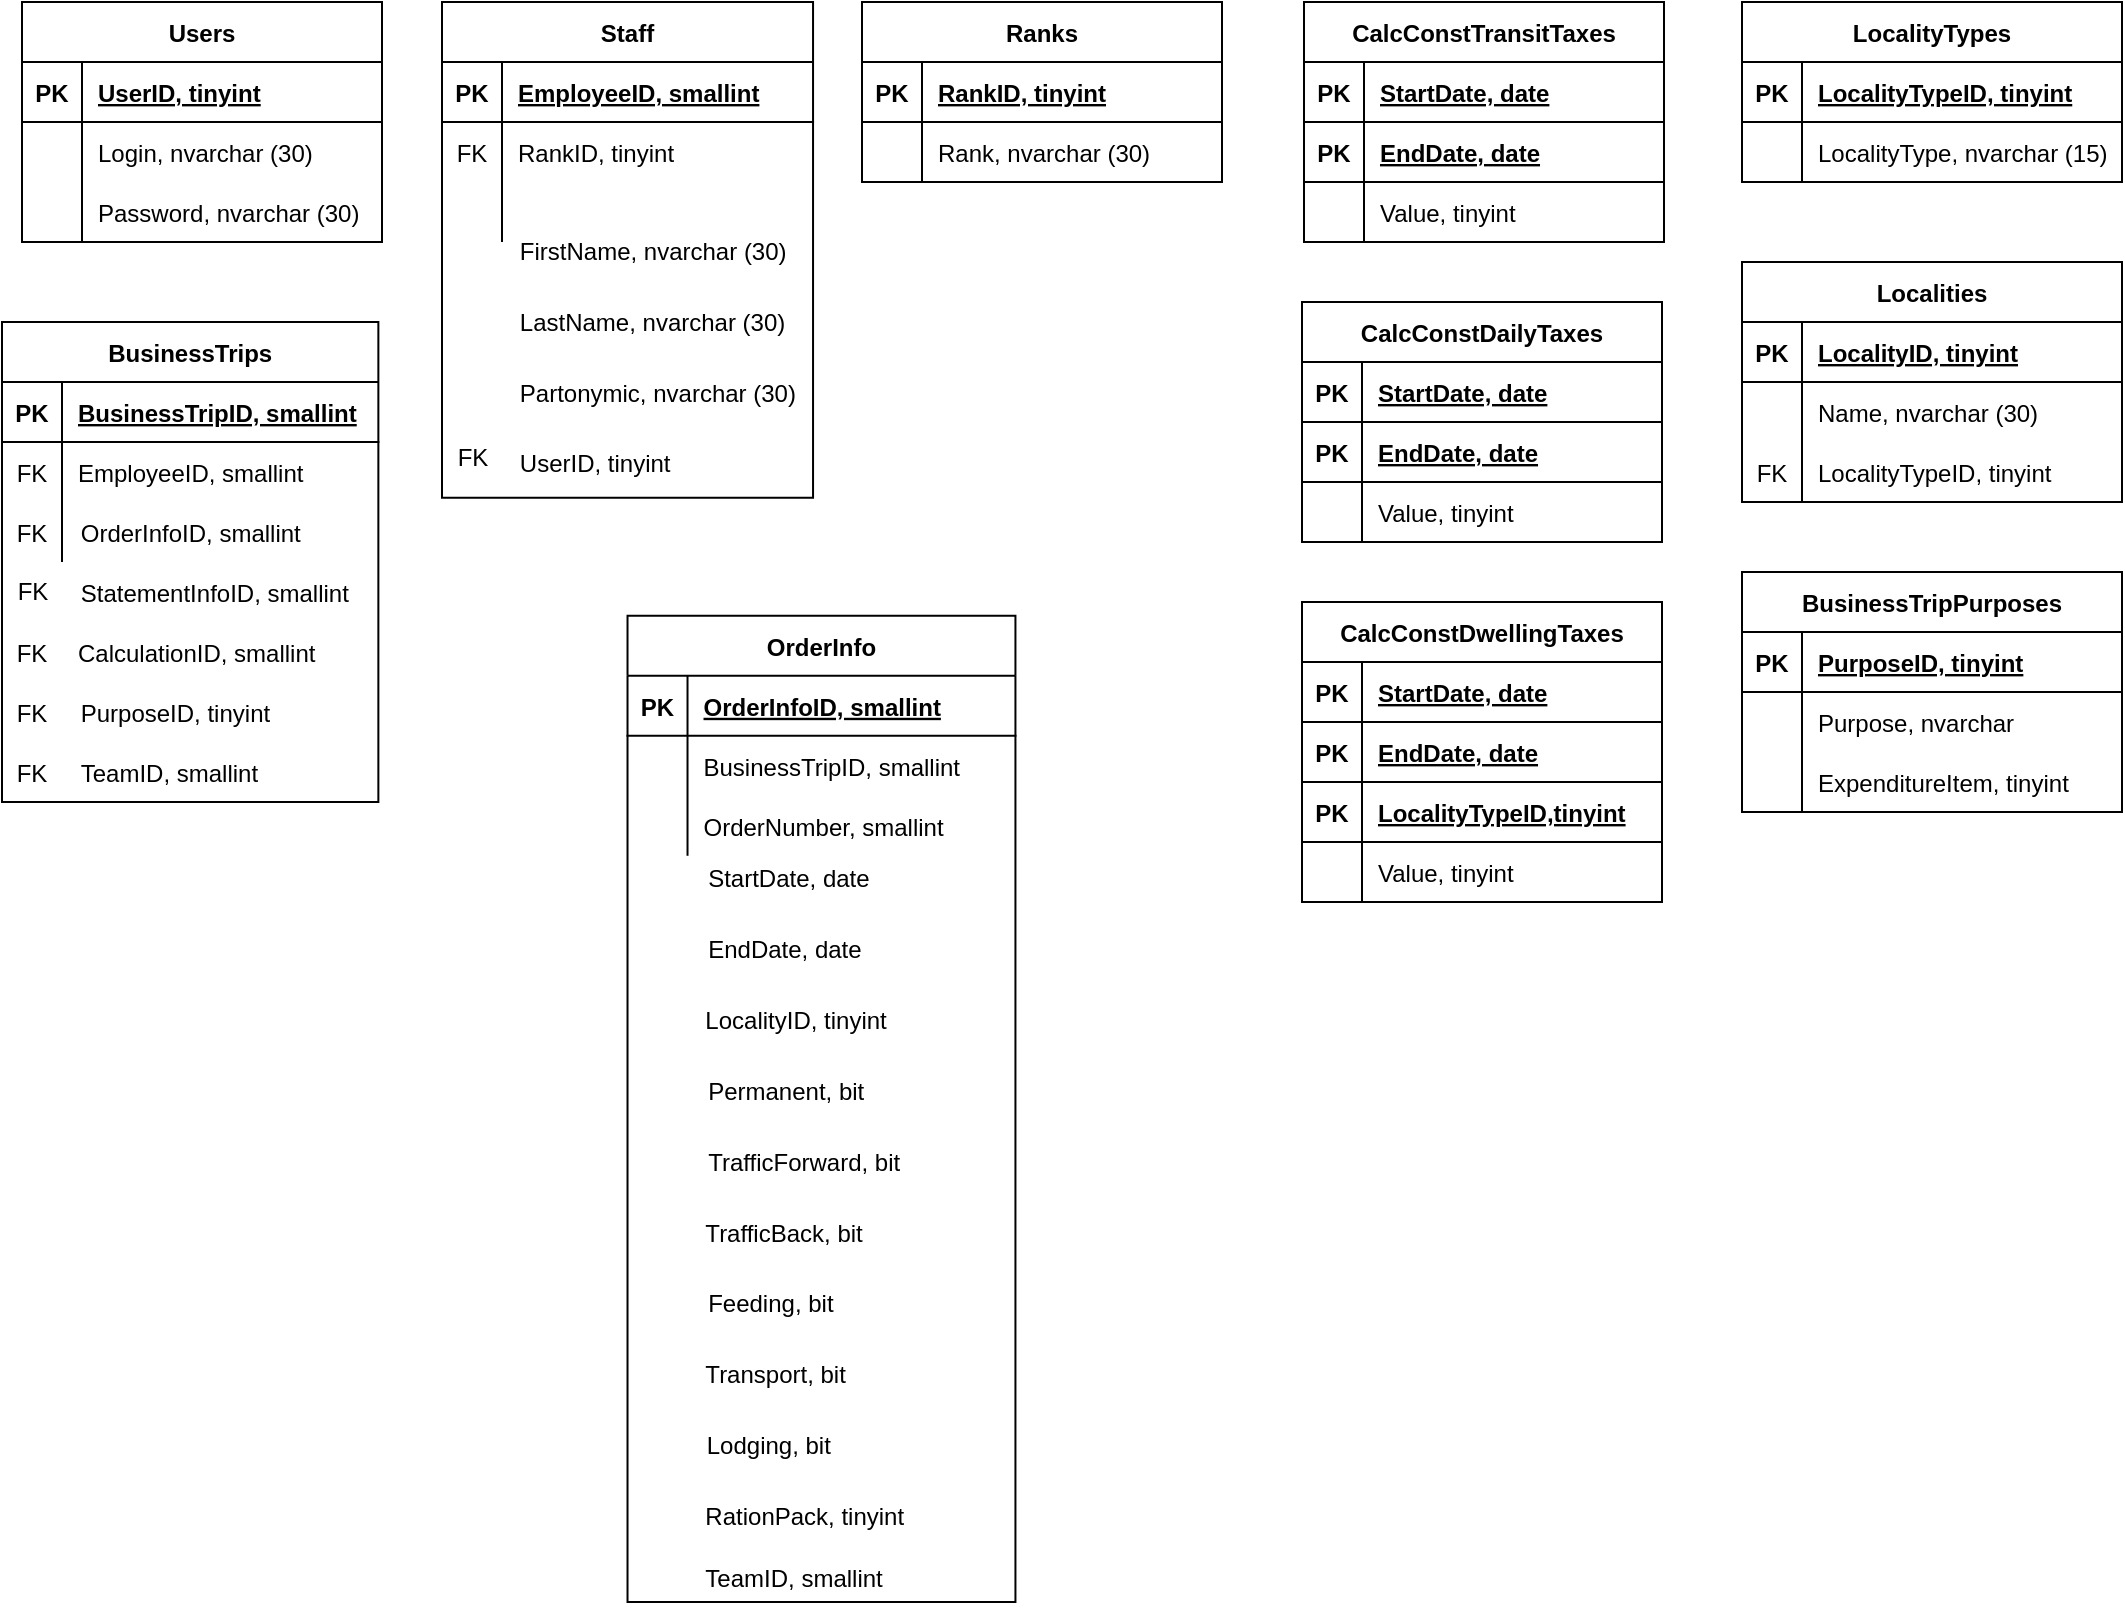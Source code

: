 <mxfile version="13.7.5" type="github">
  <diagram name="Page-1" id="9f46799a-70d6-7492-0946-bef42562c5a5">
    <mxGraphModel dx="1090" dy="581" grid="1" gridSize="10" guides="1" tooltips="1" connect="1" arrows="1" fold="1" page="1" pageScale="1" pageWidth="1100" pageHeight="850" background="#ffffff" math="0" shadow="0">
      <root>
        <mxCell id="0" />
        <mxCell id="1" parent="0" />
        <mxCell id="2ZAYoPAfcxRGO_iiZ7II-127" value="" style="group" vertex="1" connectable="0" parent="1">
          <mxGeometry x="30" y="20" width="220" height="140" as="geometry" />
        </mxCell>
        <mxCell id="2ZAYoPAfcxRGO_iiZ7II-126" value="" style="group" vertex="1" connectable="0" parent="2ZAYoPAfcxRGO_iiZ7II-127">
          <mxGeometry width="220" height="140" as="geometry" />
        </mxCell>
        <mxCell id="2ZAYoPAfcxRGO_iiZ7II-128" value="" style="group" vertex="1" connectable="0" parent="2ZAYoPAfcxRGO_iiZ7II-126">
          <mxGeometry width="220" height="140" as="geometry" />
        </mxCell>
        <mxCell id="2ZAYoPAfcxRGO_iiZ7II-129" value="" style="group" vertex="1" connectable="0" parent="2ZAYoPAfcxRGO_iiZ7II-128">
          <mxGeometry width="180" height="120" as="geometry" />
        </mxCell>
        <mxCell id="2ZAYoPAfcxRGO_iiZ7II-109" value="Users" style="shape=table;startSize=30;container=1;collapsible=1;childLayout=tableLayout;fixedRows=1;rowLines=0;fontStyle=1;align=center;resizeLast=1;" vertex="1" parent="2ZAYoPAfcxRGO_iiZ7II-129">
          <mxGeometry width="180" height="120" as="geometry">
            <mxRectangle width="70" height="30" as="alternateBounds" />
          </mxGeometry>
        </mxCell>
        <mxCell id="2ZAYoPAfcxRGO_iiZ7II-110" value="" style="shape=partialRectangle;collapsible=0;dropTarget=0;pointerEvents=0;fillColor=none;top=0;left=0;bottom=1;right=0;points=[[0,0.5],[1,0.5]];portConstraint=eastwest;" vertex="1" parent="2ZAYoPAfcxRGO_iiZ7II-109">
          <mxGeometry y="30" width="180" height="30" as="geometry" />
        </mxCell>
        <mxCell id="2ZAYoPAfcxRGO_iiZ7II-111" value="PK" style="shape=partialRectangle;connectable=0;fillColor=none;top=0;left=0;bottom=0;right=0;fontStyle=1;overflow=hidden;" vertex="1" parent="2ZAYoPAfcxRGO_iiZ7II-110">
          <mxGeometry width="30" height="30" as="geometry" />
        </mxCell>
        <mxCell id="2ZAYoPAfcxRGO_iiZ7II-112" value="UserID, tinyint" style="shape=partialRectangle;connectable=0;fillColor=none;top=0;left=0;bottom=0;right=0;align=left;spacingLeft=6;fontStyle=5;overflow=hidden;" vertex="1" parent="2ZAYoPAfcxRGO_iiZ7II-110">
          <mxGeometry x="30" width="150" height="30" as="geometry" />
        </mxCell>
        <mxCell id="2ZAYoPAfcxRGO_iiZ7II-113" value="" style="shape=partialRectangle;collapsible=0;dropTarget=0;pointerEvents=0;fillColor=none;top=0;left=0;bottom=0;right=0;points=[[0,0.5],[1,0.5]];portConstraint=eastwest;" vertex="1" parent="2ZAYoPAfcxRGO_iiZ7II-109">
          <mxGeometry y="60" width="180" height="30" as="geometry" />
        </mxCell>
        <mxCell id="2ZAYoPAfcxRGO_iiZ7II-114" value="" style="shape=partialRectangle;connectable=0;fillColor=none;top=0;left=0;bottom=0;right=0;editable=1;overflow=hidden;" vertex="1" parent="2ZAYoPAfcxRGO_iiZ7II-113">
          <mxGeometry width="30" height="30" as="geometry" />
        </mxCell>
        <mxCell id="2ZAYoPAfcxRGO_iiZ7II-115" value="Login, nvarchar (30)" style="shape=partialRectangle;connectable=0;fillColor=none;top=0;left=0;bottom=0;right=0;align=left;spacingLeft=6;overflow=hidden;" vertex="1" parent="2ZAYoPAfcxRGO_iiZ7II-113">
          <mxGeometry x="30" width="150" height="30" as="geometry" />
        </mxCell>
        <mxCell id="2ZAYoPAfcxRGO_iiZ7II-116" value="" style="shape=partialRectangle;collapsible=0;dropTarget=0;pointerEvents=0;fillColor=none;top=0;left=0;bottom=0;right=0;points=[[0,0.5],[1,0.5]];portConstraint=eastwest;" vertex="1" parent="2ZAYoPAfcxRGO_iiZ7II-109">
          <mxGeometry y="90" width="180" height="30" as="geometry" />
        </mxCell>
        <mxCell id="2ZAYoPAfcxRGO_iiZ7II-117" value="" style="shape=partialRectangle;connectable=0;fillColor=none;top=0;left=0;bottom=0;right=0;editable=1;overflow=hidden;" vertex="1" parent="2ZAYoPAfcxRGO_iiZ7II-116">
          <mxGeometry width="30" height="30" as="geometry" />
        </mxCell>
        <mxCell id="2ZAYoPAfcxRGO_iiZ7II-118" value="" style="shape=partialRectangle;connectable=0;fillColor=none;top=0;left=0;bottom=0;right=0;align=left;spacingLeft=6;overflow=hidden;" vertex="1" parent="2ZAYoPAfcxRGO_iiZ7II-116">
          <mxGeometry x="30" width="150" height="30" as="geometry" />
        </mxCell>
        <mxCell id="2ZAYoPAfcxRGO_iiZ7II-125" value="Password, nvarchar (30)" style="shape=partialRectangle;connectable=0;fillColor=none;top=0;left=0;bottom=0;right=0;align=left;spacingLeft=6;overflow=hidden;" vertex="1" parent="2ZAYoPAfcxRGO_iiZ7II-129">
          <mxGeometry x="30" y="90" width="150" height="30" as="geometry" />
        </mxCell>
        <mxCell id="2ZAYoPAfcxRGO_iiZ7II-156" value="" style="group" vertex="1" connectable="0" parent="1">
          <mxGeometry x="450" y="20" width="220" height="140" as="geometry" />
        </mxCell>
        <mxCell id="2ZAYoPAfcxRGO_iiZ7II-157" value="" style="group" vertex="1" connectable="0" parent="2ZAYoPAfcxRGO_iiZ7II-156">
          <mxGeometry width="220" height="140" as="geometry" />
        </mxCell>
        <mxCell id="2ZAYoPAfcxRGO_iiZ7II-158" value="" style="group" vertex="1" connectable="0" parent="2ZAYoPAfcxRGO_iiZ7II-157">
          <mxGeometry width="220" height="140" as="geometry" />
        </mxCell>
        <mxCell id="2ZAYoPAfcxRGO_iiZ7II-159" value="" style="group" vertex="1" connectable="0" parent="2ZAYoPAfcxRGO_iiZ7II-158">
          <mxGeometry width="180" height="120" as="geometry" />
        </mxCell>
        <mxCell id="2ZAYoPAfcxRGO_iiZ7II-160" value="Ranks" style="shape=table;startSize=30;container=1;collapsible=1;childLayout=tableLayout;fixedRows=1;rowLines=0;fontStyle=1;align=center;resizeLast=1;" vertex="1" parent="2ZAYoPAfcxRGO_iiZ7II-159">
          <mxGeometry width="180" height="90.0" as="geometry" />
        </mxCell>
        <mxCell id="2ZAYoPAfcxRGO_iiZ7II-161" value="" style="shape=partialRectangle;collapsible=0;dropTarget=0;pointerEvents=0;fillColor=none;top=0;left=0;bottom=1;right=0;points=[[0,0.5],[1,0.5]];portConstraint=eastwest;" vertex="1" parent="2ZAYoPAfcxRGO_iiZ7II-160">
          <mxGeometry y="30" width="180" height="30" as="geometry" />
        </mxCell>
        <mxCell id="2ZAYoPAfcxRGO_iiZ7II-162" value="PK" style="shape=partialRectangle;connectable=0;fillColor=none;top=0;left=0;bottom=0;right=0;fontStyle=1;overflow=hidden;" vertex="1" parent="2ZAYoPAfcxRGO_iiZ7II-161">
          <mxGeometry width="30" height="30" as="geometry" />
        </mxCell>
        <mxCell id="2ZAYoPAfcxRGO_iiZ7II-163" value="RankID, tinyint" style="shape=partialRectangle;connectable=0;fillColor=none;top=0;left=0;bottom=0;right=0;align=left;spacingLeft=6;fontStyle=5;overflow=hidden;" vertex="1" parent="2ZAYoPAfcxRGO_iiZ7II-161">
          <mxGeometry x="30" width="150" height="30" as="geometry" />
        </mxCell>
        <mxCell id="2ZAYoPAfcxRGO_iiZ7II-164" value="" style="shape=partialRectangle;collapsible=0;dropTarget=0;pointerEvents=0;fillColor=none;top=0;left=0;bottom=0;right=0;points=[[0,0.5],[1,0.5]];portConstraint=eastwest;" vertex="1" parent="2ZAYoPAfcxRGO_iiZ7II-160">
          <mxGeometry y="60" width="180" height="30" as="geometry" />
        </mxCell>
        <mxCell id="2ZAYoPAfcxRGO_iiZ7II-165" value="" style="shape=partialRectangle;connectable=0;fillColor=none;top=0;left=0;bottom=0;right=0;editable=1;overflow=hidden;" vertex="1" parent="2ZAYoPAfcxRGO_iiZ7II-164">
          <mxGeometry width="30" height="30" as="geometry" />
        </mxCell>
        <mxCell id="2ZAYoPAfcxRGO_iiZ7II-166" value="Rank, nvarchar (30)" style="shape=partialRectangle;connectable=0;fillColor=none;top=0;left=0;bottom=0;right=0;align=left;spacingLeft=6;overflow=hidden;" vertex="1" parent="2ZAYoPAfcxRGO_iiZ7II-164">
          <mxGeometry x="30" width="150" height="30" as="geometry" />
        </mxCell>
        <mxCell id="2ZAYoPAfcxRGO_iiZ7II-201" value="" style="group" vertex="1" connectable="0" parent="1">
          <mxGeometry x="670" y="20" width="180" height="120" as="geometry" />
        </mxCell>
        <mxCell id="2ZAYoPAfcxRGO_iiZ7II-186" value="CalcConstTransitTaxes" style="shape=table;startSize=30;container=1;collapsible=1;childLayout=tableLayout;fixedRows=1;rowLines=0;fontStyle=1;align=center;resizeLast=1;" vertex="1" parent="2ZAYoPAfcxRGO_iiZ7II-201">
          <mxGeometry x="1" width="180" height="120" as="geometry" />
        </mxCell>
        <mxCell id="2ZAYoPAfcxRGO_iiZ7II-187" value="" style="shape=partialRectangle;collapsible=0;dropTarget=0;pointerEvents=0;fillColor=none;top=0;left=0;bottom=1;right=0;points=[[0,0.5],[1,0.5]];portConstraint=eastwest;" vertex="1" parent="2ZAYoPAfcxRGO_iiZ7II-186">
          <mxGeometry y="30" width="180" height="30" as="geometry" />
        </mxCell>
        <mxCell id="2ZAYoPAfcxRGO_iiZ7II-188" value="PK" style="shape=partialRectangle;connectable=0;fillColor=none;top=0;left=0;bottom=0;right=0;fontStyle=1;overflow=hidden;strokeColor=#000000;" vertex="1" parent="2ZAYoPAfcxRGO_iiZ7II-187">
          <mxGeometry width="30" height="30" as="geometry" />
        </mxCell>
        <mxCell id="2ZAYoPAfcxRGO_iiZ7II-189" value="StartDate, date" style="shape=partialRectangle;connectable=0;fillColor=none;top=0;left=0;bottom=0;right=0;align=left;spacingLeft=6;fontStyle=5;overflow=hidden;" vertex="1" parent="2ZAYoPAfcxRGO_iiZ7II-187">
          <mxGeometry x="30" width="150" height="30" as="geometry" />
        </mxCell>
        <mxCell id="2ZAYoPAfcxRGO_iiZ7II-196" style="shape=partialRectangle;collapsible=0;dropTarget=0;pointerEvents=0;fillColor=none;top=0;left=0;bottom=1;right=0;points=[[0,0.5],[1,0.5]];portConstraint=eastwest;" vertex="1" parent="2ZAYoPAfcxRGO_iiZ7II-186">
          <mxGeometry y="60" width="180" height="30" as="geometry" />
        </mxCell>
        <mxCell id="2ZAYoPAfcxRGO_iiZ7II-197" value="PK" style="shape=partialRectangle;connectable=0;fillColor=none;top=0;left=0;bottom=0;right=0;fontStyle=1;overflow=hidden;strokeColor=#FFFFFF;" vertex="1" parent="2ZAYoPAfcxRGO_iiZ7II-196">
          <mxGeometry width="30" height="30" as="geometry" />
        </mxCell>
        <mxCell id="2ZAYoPAfcxRGO_iiZ7II-198" value="EndDate, date" style="shape=partialRectangle;connectable=0;fillColor=none;top=0;left=0;bottom=0;right=0;align=left;spacingLeft=6;fontStyle=5;overflow=hidden;" vertex="1" parent="2ZAYoPAfcxRGO_iiZ7II-196">
          <mxGeometry x="30" width="150" height="30" as="geometry" />
        </mxCell>
        <mxCell id="2ZAYoPAfcxRGO_iiZ7II-190" value="" style="shape=partialRectangle;collapsible=0;dropTarget=0;pointerEvents=0;fillColor=none;top=0;left=0;bottom=0;right=0;points=[[0,0.5],[1,0.5]];portConstraint=eastwest;" vertex="1" parent="2ZAYoPAfcxRGO_iiZ7II-186">
          <mxGeometry y="90" width="180" height="30" as="geometry" />
        </mxCell>
        <mxCell id="2ZAYoPAfcxRGO_iiZ7II-191" value="" style="shape=partialRectangle;connectable=0;fillColor=none;top=0;left=0;bottom=0;right=0;editable=1;overflow=hidden;" vertex="1" parent="2ZAYoPAfcxRGO_iiZ7II-190">
          <mxGeometry width="30" height="30" as="geometry" />
        </mxCell>
        <mxCell id="2ZAYoPAfcxRGO_iiZ7II-192" value="Value, tinyint" style="shape=partialRectangle;connectable=0;fillColor=none;top=0;left=0;bottom=0;right=0;align=left;spacingLeft=6;overflow=hidden;" vertex="1" parent="2ZAYoPAfcxRGO_iiZ7II-190">
          <mxGeometry x="30" width="150" height="30" as="geometry" />
        </mxCell>
        <mxCell id="2ZAYoPAfcxRGO_iiZ7II-203" value="CalcConstDailyTaxes" style="shape=table;startSize=30;container=1;collapsible=1;childLayout=tableLayout;fixedRows=1;rowLines=0;fontStyle=1;align=center;resizeLast=1;" vertex="1" parent="1">
          <mxGeometry x="670" y="170" width="180" height="120" as="geometry" />
        </mxCell>
        <mxCell id="2ZAYoPAfcxRGO_iiZ7II-204" value="" style="shape=partialRectangle;collapsible=0;dropTarget=0;pointerEvents=0;fillColor=none;top=0;left=0;bottom=1;right=0;points=[[0,0.5],[1,0.5]];portConstraint=eastwest;" vertex="1" parent="2ZAYoPAfcxRGO_iiZ7II-203">
          <mxGeometry y="30" width="180" height="30" as="geometry" />
        </mxCell>
        <mxCell id="2ZAYoPAfcxRGO_iiZ7II-205" value="PK" style="shape=partialRectangle;connectable=0;fillColor=none;top=0;left=0;bottom=0;right=0;fontStyle=1;overflow=hidden;strokeColor=#000000;" vertex="1" parent="2ZAYoPAfcxRGO_iiZ7II-204">
          <mxGeometry width="30" height="30" as="geometry" />
        </mxCell>
        <mxCell id="2ZAYoPAfcxRGO_iiZ7II-206" value="StartDate, date" style="shape=partialRectangle;connectable=0;fillColor=none;top=0;left=0;bottom=0;right=0;align=left;spacingLeft=6;fontStyle=5;overflow=hidden;" vertex="1" parent="2ZAYoPAfcxRGO_iiZ7II-204">
          <mxGeometry x="30" width="150" height="30" as="geometry" />
        </mxCell>
        <mxCell id="2ZAYoPAfcxRGO_iiZ7II-207" style="shape=partialRectangle;collapsible=0;dropTarget=0;pointerEvents=0;fillColor=none;top=0;left=0;bottom=1;right=0;points=[[0,0.5],[1,0.5]];portConstraint=eastwest;" vertex="1" parent="2ZAYoPAfcxRGO_iiZ7II-203">
          <mxGeometry y="60" width="180" height="30" as="geometry" />
        </mxCell>
        <mxCell id="2ZAYoPAfcxRGO_iiZ7II-208" value="PK" style="shape=partialRectangle;connectable=0;fillColor=none;top=0;left=0;bottom=0;right=0;fontStyle=1;overflow=hidden;strokeColor=#FFFFFF;" vertex="1" parent="2ZAYoPAfcxRGO_iiZ7II-207">
          <mxGeometry width="30" height="30" as="geometry" />
        </mxCell>
        <mxCell id="2ZAYoPAfcxRGO_iiZ7II-209" value="EndDate, date" style="shape=partialRectangle;connectable=0;fillColor=none;top=0;left=0;bottom=0;right=0;align=left;spacingLeft=6;fontStyle=5;overflow=hidden;" vertex="1" parent="2ZAYoPAfcxRGO_iiZ7II-207">
          <mxGeometry x="30" width="150" height="30" as="geometry" />
        </mxCell>
        <mxCell id="2ZAYoPAfcxRGO_iiZ7II-210" value="" style="shape=partialRectangle;collapsible=0;dropTarget=0;pointerEvents=0;fillColor=none;top=0;left=0;bottom=0;right=0;points=[[0,0.5],[1,0.5]];portConstraint=eastwest;" vertex="1" parent="2ZAYoPAfcxRGO_iiZ7II-203">
          <mxGeometry y="90" width="180" height="30" as="geometry" />
        </mxCell>
        <mxCell id="2ZAYoPAfcxRGO_iiZ7II-211" value="" style="shape=partialRectangle;connectable=0;fillColor=none;top=0;left=0;bottom=0;right=0;editable=1;overflow=hidden;" vertex="1" parent="2ZAYoPAfcxRGO_iiZ7II-210">
          <mxGeometry width="30" height="30" as="geometry" />
        </mxCell>
        <mxCell id="2ZAYoPAfcxRGO_iiZ7II-212" value="Value, tinyint" style="shape=partialRectangle;connectable=0;fillColor=none;top=0;left=0;bottom=0;right=0;align=left;spacingLeft=6;overflow=hidden;" vertex="1" parent="2ZAYoPAfcxRGO_iiZ7II-210">
          <mxGeometry x="30" width="150" height="30" as="geometry" />
        </mxCell>
        <mxCell id="2ZAYoPAfcxRGO_iiZ7II-231" value="LocalityTypes" style="shape=table;startSize=30;container=1;collapsible=1;childLayout=tableLayout;fixedRows=1;rowLines=0;fontStyle=1;align=center;resizeLast=1;" vertex="1" parent="1">
          <mxGeometry x="890" y="20" width="190" height="90" as="geometry" />
        </mxCell>
        <mxCell id="2ZAYoPAfcxRGO_iiZ7II-232" value="" style="shape=partialRectangle;collapsible=0;dropTarget=0;pointerEvents=0;fillColor=none;top=0;left=0;bottom=1;right=0;points=[[0,0.5],[1,0.5]];portConstraint=eastwest;" vertex="1" parent="2ZAYoPAfcxRGO_iiZ7II-231">
          <mxGeometry y="30" width="190" height="30" as="geometry" />
        </mxCell>
        <mxCell id="2ZAYoPAfcxRGO_iiZ7II-233" value="PK" style="shape=partialRectangle;connectable=0;fillColor=none;top=0;left=0;bottom=0;right=0;fontStyle=1;overflow=hidden;strokeColor=#000000;" vertex="1" parent="2ZAYoPAfcxRGO_iiZ7II-232">
          <mxGeometry width="30" height="30" as="geometry" />
        </mxCell>
        <mxCell id="2ZAYoPAfcxRGO_iiZ7II-234" value="LocalityTypeID, tinyint" style="shape=partialRectangle;connectable=0;fillColor=none;top=0;left=0;bottom=0;right=0;align=left;spacingLeft=6;fontStyle=5;overflow=hidden;" vertex="1" parent="2ZAYoPAfcxRGO_iiZ7II-232">
          <mxGeometry x="30" width="160" height="30" as="geometry" />
        </mxCell>
        <mxCell id="2ZAYoPAfcxRGO_iiZ7II-238" value="" style="shape=partialRectangle;collapsible=0;dropTarget=0;pointerEvents=0;fillColor=none;top=0;left=0;bottom=0;right=0;points=[[0,0.5],[1,0.5]];portConstraint=eastwest;" vertex="1" parent="2ZAYoPAfcxRGO_iiZ7II-231">
          <mxGeometry y="60" width="190" height="30" as="geometry" />
        </mxCell>
        <mxCell id="2ZAYoPAfcxRGO_iiZ7II-239" value="" style="shape=partialRectangle;connectable=0;fillColor=none;top=0;left=0;bottom=0;right=0;editable=1;overflow=hidden;" vertex="1" parent="2ZAYoPAfcxRGO_iiZ7II-238">
          <mxGeometry width="30" height="30" as="geometry" />
        </mxCell>
        <mxCell id="2ZAYoPAfcxRGO_iiZ7II-240" value="LocalityType, nvarchar (15)" style="shape=partialRectangle;connectable=0;fillColor=none;top=0;left=0;bottom=0;right=0;align=left;spacingLeft=6;overflow=hidden;" vertex="1" parent="2ZAYoPAfcxRGO_iiZ7II-238">
          <mxGeometry x="30" width="160" height="30" as="geometry" />
        </mxCell>
        <mxCell id="2ZAYoPAfcxRGO_iiZ7II-213" value="CalcConstDwellingTaxes" style="shape=table;startSize=30;container=1;collapsible=1;childLayout=tableLayout;fixedRows=1;rowLines=0;fontStyle=1;align=center;resizeLast=1;" vertex="1" parent="1">
          <mxGeometry x="670" y="320" width="180" height="150" as="geometry" />
        </mxCell>
        <mxCell id="2ZAYoPAfcxRGO_iiZ7II-214" value="" style="shape=partialRectangle;collapsible=0;dropTarget=0;pointerEvents=0;fillColor=none;top=0;left=0;bottom=1;right=0;points=[[0,0.5],[1,0.5]];portConstraint=eastwest;" vertex="1" parent="2ZAYoPAfcxRGO_iiZ7II-213">
          <mxGeometry y="30" width="180" height="30" as="geometry" />
        </mxCell>
        <mxCell id="2ZAYoPAfcxRGO_iiZ7II-215" value="PK" style="shape=partialRectangle;connectable=0;fillColor=none;top=0;left=0;bottom=0;right=0;fontStyle=1;overflow=hidden;strokeColor=#000000;" vertex="1" parent="2ZAYoPAfcxRGO_iiZ7II-214">
          <mxGeometry width="30" height="30" as="geometry" />
        </mxCell>
        <mxCell id="2ZAYoPAfcxRGO_iiZ7II-216" value="StartDate, date" style="shape=partialRectangle;connectable=0;fillColor=none;top=0;left=0;bottom=0;right=0;align=left;spacingLeft=6;fontStyle=5;overflow=hidden;" vertex="1" parent="2ZAYoPAfcxRGO_iiZ7II-214">
          <mxGeometry x="30" width="150" height="30" as="geometry" />
        </mxCell>
        <mxCell id="2ZAYoPAfcxRGO_iiZ7II-217" style="shape=partialRectangle;collapsible=0;dropTarget=0;pointerEvents=0;fillColor=none;top=0;left=0;bottom=1;right=0;points=[[0,0.5],[1,0.5]];portConstraint=eastwest;" vertex="1" parent="2ZAYoPAfcxRGO_iiZ7II-213">
          <mxGeometry y="60" width="180" height="30" as="geometry" />
        </mxCell>
        <mxCell id="2ZAYoPAfcxRGO_iiZ7II-218" value="PK" style="shape=partialRectangle;connectable=0;fillColor=none;top=0;left=0;bottom=0;right=0;fontStyle=1;overflow=hidden;strokeColor=#FFFFFF;" vertex="1" parent="2ZAYoPAfcxRGO_iiZ7II-217">
          <mxGeometry width="30" height="30" as="geometry" />
        </mxCell>
        <mxCell id="2ZAYoPAfcxRGO_iiZ7II-219" value="EndDate, date" style="shape=partialRectangle;connectable=0;fillColor=none;top=0;left=0;bottom=0;right=0;align=left;spacingLeft=6;fontStyle=5;overflow=hidden;" vertex="1" parent="2ZAYoPAfcxRGO_iiZ7II-217">
          <mxGeometry x="30" width="150" height="30" as="geometry" />
        </mxCell>
        <mxCell id="2ZAYoPAfcxRGO_iiZ7II-224" style="shape=partialRectangle;collapsible=0;dropTarget=0;pointerEvents=0;fillColor=none;top=0;left=0;bottom=1;right=0;points=[[0,0.5],[1,0.5]];portConstraint=eastwest;" vertex="1" parent="2ZAYoPAfcxRGO_iiZ7II-213">
          <mxGeometry y="90" width="180" height="30" as="geometry" />
        </mxCell>
        <mxCell id="2ZAYoPAfcxRGO_iiZ7II-225" value="PK" style="shape=partialRectangle;connectable=0;fillColor=none;top=0;left=0;bottom=0;right=0;fontStyle=1;overflow=hidden;strokeColor=#FFFFFF;" vertex="1" parent="2ZAYoPAfcxRGO_iiZ7II-224">
          <mxGeometry width="30" height="30" as="geometry" />
        </mxCell>
        <mxCell id="2ZAYoPAfcxRGO_iiZ7II-226" value="LocalityTypeID,tinyint" style="shape=partialRectangle;connectable=0;fillColor=none;top=0;left=0;bottom=0;right=0;align=left;spacingLeft=6;fontStyle=5;overflow=hidden;" vertex="1" parent="2ZAYoPAfcxRGO_iiZ7II-224">
          <mxGeometry x="30" width="150" height="30" as="geometry" />
        </mxCell>
        <mxCell id="2ZAYoPAfcxRGO_iiZ7II-220" value="" style="shape=partialRectangle;collapsible=0;dropTarget=0;pointerEvents=0;fillColor=none;top=0;left=0;bottom=0;right=0;points=[[0,0.5],[1,0.5]];portConstraint=eastwest;" vertex="1" parent="2ZAYoPAfcxRGO_iiZ7II-213">
          <mxGeometry y="120" width="180" height="30" as="geometry" />
        </mxCell>
        <mxCell id="2ZAYoPAfcxRGO_iiZ7II-221" value="" style="shape=partialRectangle;connectable=0;fillColor=none;top=0;left=0;bottom=0;right=0;editable=1;overflow=hidden;" vertex="1" parent="2ZAYoPAfcxRGO_iiZ7II-220">
          <mxGeometry width="30" height="30" as="geometry" />
        </mxCell>
        <mxCell id="2ZAYoPAfcxRGO_iiZ7II-222" value="Value, tinyint" style="shape=partialRectangle;connectable=0;fillColor=none;top=0;left=0;bottom=0;right=0;align=left;spacingLeft=6;overflow=hidden;" vertex="1" parent="2ZAYoPAfcxRGO_iiZ7II-220">
          <mxGeometry x="30" width="150" height="30" as="geometry" />
        </mxCell>
        <mxCell id="2ZAYoPAfcxRGO_iiZ7II-241" value="Localities" style="shape=table;startSize=30;container=1;collapsible=1;childLayout=tableLayout;fixedRows=1;rowLines=0;fontStyle=1;align=center;resizeLast=1;" vertex="1" parent="1">
          <mxGeometry x="890" y="150" width="190" height="120" as="geometry" />
        </mxCell>
        <mxCell id="2ZAYoPAfcxRGO_iiZ7II-242" value="" style="shape=partialRectangle;collapsible=0;dropTarget=0;pointerEvents=0;fillColor=none;top=0;left=0;bottom=1;right=0;points=[[0,0.5],[1,0.5]];portConstraint=eastwest;" vertex="1" parent="2ZAYoPAfcxRGO_iiZ7II-241">
          <mxGeometry y="30" width="190" height="30" as="geometry" />
        </mxCell>
        <mxCell id="2ZAYoPAfcxRGO_iiZ7II-243" value="PK" style="shape=partialRectangle;connectable=0;fillColor=none;top=0;left=0;bottom=0;right=0;fontStyle=1;overflow=hidden;strokeColor=#000000;" vertex="1" parent="2ZAYoPAfcxRGO_iiZ7II-242">
          <mxGeometry width="30" height="30" as="geometry" />
        </mxCell>
        <mxCell id="2ZAYoPAfcxRGO_iiZ7II-244" value="LocalityID, tinyint" style="shape=partialRectangle;connectable=0;fillColor=none;top=0;left=0;bottom=0;right=0;align=left;spacingLeft=6;fontStyle=5;overflow=hidden;" vertex="1" parent="2ZAYoPAfcxRGO_iiZ7II-242">
          <mxGeometry x="30" width="160" height="30" as="geometry" />
        </mxCell>
        <mxCell id="2ZAYoPAfcxRGO_iiZ7II-245" value="" style="shape=partialRectangle;collapsible=0;dropTarget=0;pointerEvents=0;fillColor=none;top=0;left=0;bottom=0;right=0;points=[[0,0.5],[1,0.5]];portConstraint=eastwest;" vertex="1" parent="2ZAYoPAfcxRGO_iiZ7II-241">
          <mxGeometry y="60" width="190" height="30" as="geometry" />
        </mxCell>
        <mxCell id="2ZAYoPAfcxRGO_iiZ7II-246" value="" style="shape=partialRectangle;connectable=0;fillColor=none;top=0;left=0;bottom=0;right=0;editable=1;overflow=hidden;" vertex="1" parent="2ZAYoPAfcxRGO_iiZ7II-245">
          <mxGeometry width="30" height="30" as="geometry" />
        </mxCell>
        <mxCell id="2ZAYoPAfcxRGO_iiZ7II-247" value="Name, nvarchar (30)" style="shape=partialRectangle;connectable=0;fillColor=none;top=0;left=0;bottom=0;right=0;align=left;spacingLeft=6;overflow=hidden;" vertex="1" parent="2ZAYoPAfcxRGO_iiZ7II-245">
          <mxGeometry x="30" width="160" height="30" as="geometry" />
        </mxCell>
        <mxCell id="2ZAYoPAfcxRGO_iiZ7II-248" style="shape=partialRectangle;collapsible=0;dropTarget=0;pointerEvents=0;fillColor=none;top=0;left=0;bottom=0;right=0;points=[[0,0.5],[1,0.5]];portConstraint=eastwest;" vertex="1" parent="2ZAYoPAfcxRGO_iiZ7II-241">
          <mxGeometry y="90" width="190" height="30" as="geometry" />
        </mxCell>
        <mxCell id="2ZAYoPAfcxRGO_iiZ7II-249" value="FK" style="shape=partialRectangle;connectable=0;fillColor=none;top=0;left=0;bottom=0;right=0;editable=1;overflow=hidden;" vertex="1" parent="2ZAYoPAfcxRGO_iiZ7II-248">
          <mxGeometry width="30" height="30" as="geometry" />
        </mxCell>
        <mxCell id="2ZAYoPAfcxRGO_iiZ7II-250" value="LocalityTypeID, tinyint" style="shape=partialRectangle;connectable=0;fillColor=none;top=0;left=0;bottom=0;right=0;align=left;spacingLeft=6;overflow=hidden;" vertex="1" parent="2ZAYoPAfcxRGO_iiZ7II-248">
          <mxGeometry x="30" width="160" height="30" as="geometry" />
        </mxCell>
        <mxCell id="2ZAYoPAfcxRGO_iiZ7II-293" value="BusinessTripPurposes" style="shape=table;startSize=30;container=1;collapsible=1;childLayout=tableLayout;fixedRows=1;rowLines=0;fontStyle=1;align=center;resizeLast=1;" vertex="1" parent="1">
          <mxGeometry x="890" y="305" width="190" height="120" as="geometry" />
        </mxCell>
        <mxCell id="2ZAYoPAfcxRGO_iiZ7II-294" value="" style="shape=partialRectangle;collapsible=0;dropTarget=0;pointerEvents=0;fillColor=none;top=0;left=0;bottom=1;right=0;points=[[0,0.5],[1,0.5]];portConstraint=eastwest;" vertex="1" parent="2ZAYoPAfcxRGO_iiZ7II-293">
          <mxGeometry y="30" width="190" height="30" as="geometry" />
        </mxCell>
        <mxCell id="2ZAYoPAfcxRGO_iiZ7II-295" value="PK" style="shape=partialRectangle;connectable=0;fillColor=none;top=0;left=0;bottom=0;right=0;fontStyle=1;overflow=hidden;strokeColor=#000000;" vertex="1" parent="2ZAYoPAfcxRGO_iiZ7II-294">
          <mxGeometry width="30" height="30" as="geometry" />
        </mxCell>
        <mxCell id="2ZAYoPAfcxRGO_iiZ7II-296" value="PurposeID, tinyint" style="shape=partialRectangle;connectable=0;fillColor=none;top=0;left=0;bottom=0;right=0;align=left;spacingLeft=6;fontStyle=5;overflow=hidden;" vertex="1" parent="2ZAYoPAfcxRGO_iiZ7II-294">
          <mxGeometry x="30" width="160" height="30" as="geometry" />
        </mxCell>
        <mxCell id="2ZAYoPAfcxRGO_iiZ7II-297" value="" style="shape=partialRectangle;collapsible=0;dropTarget=0;pointerEvents=0;fillColor=none;top=0;left=0;bottom=0;right=0;points=[[0,0.5],[1,0.5]];portConstraint=eastwest;" vertex="1" parent="2ZAYoPAfcxRGO_iiZ7II-293">
          <mxGeometry y="60" width="190" height="30" as="geometry" />
        </mxCell>
        <mxCell id="2ZAYoPAfcxRGO_iiZ7II-298" value="" style="shape=partialRectangle;connectable=0;fillColor=none;top=0;left=0;bottom=0;right=0;editable=1;overflow=hidden;" vertex="1" parent="2ZAYoPAfcxRGO_iiZ7II-297">
          <mxGeometry width="30" height="30" as="geometry" />
        </mxCell>
        <mxCell id="2ZAYoPAfcxRGO_iiZ7II-299" value="Purpose, nvarchar" style="shape=partialRectangle;connectable=0;fillColor=none;top=0;left=0;bottom=0;right=0;align=left;spacingLeft=6;overflow=hidden;" vertex="1" parent="2ZAYoPAfcxRGO_iiZ7II-297">
          <mxGeometry x="30" width="160" height="30" as="geometry" />
        </mxCell>
        <mxCell id="2ZAYoPAfcxRGO_iiZ7II-300" style="shape=partialRectangle;collapsible=0;dropTarget=0;pointerEvents=0;fillColor=none;top=0;left=0;bottom=0;right=0;points=[[0,0.5],[1,0.5]];portConstraint=eastwest;" vertex="1" parent="2ZAYoPAfcxRGO_iiZ7II-293">
          <mxGeometry y="90" width="190" height="30" as="geometry" />
        </mxCell>
        <mxCell id="2ZAYoPAfcxRGO_iiZ7II-301" value="" style="shape=partialRectangle;connectable=0;fillColor=none;top=0;left=0;bottom=0;right=0;editable=1;overflow=hidden;" vertex="1" parent="2ZAYoPAfcxRGO_iiZ7II-300">
          <mxGeometry width="30" height="30" as="geometry" />
        </mxCell>
        <mxCell id="2ZAYoPAfcxRGO_iiZ7II-302" value="ExpenditureItem, tinyint" style="shape=partialRectangle;connectable=0;fillColor=none;top=0;left=0;bottom=0;right=0;align=left;spacingLeft=6;overflow=hidden;" vertex="1" parent="2ZAYoPAfcxRGO_iiZ7II-300">
          <mxGeometry x="30" width="160" height="30" as="geometry" />
        </mxCell>
        <mxCell id="2ZAYoPAfcxRGO_iiZ7II-312" value="" style="group" vertex="1" connectable="0" parent="1">
          <mxGeometry x="20" y="180" width="191.36" height="240" as="geometry" />
        </mxCell>
        <mxCell id="2ZAYoPAfcxRGO_iiZ7II-277" value="StatementInfoID, smallint" style="shape=partialRectangle;connectable=0;fillColor=none;top=0;left=0;bottom=0;right=0;align=left;spacingLeft=6;overflow=hidden;" vertex="1" parent="2ZAYoPAfcxRGO_iiZ7II-312">
          <mxGeometry x="31.364" y="120" width="156.818" height="30" as="geometry" />
        </mxCell>
        <mxCell id="2ZAYoPAfcxRGO_iiZ7II-278" value="TeamID, smallint" style="shape=partialRectangle;connectable=0;fillColor=none;top=0;left=0;bottom=0;right=0;align=left;spacingLeft=6;overflow=hidden;" vertex="1" parent="2ZAYoPAfcxRGO_iiZ7II-312">
          <mxGeometry x="31.364" y="210" width="156.818" height="30" as="geometry" />
        </mxCell>
        <mxCell id="2ZAYoPAfcxRGO_iiZ7II-281" value="BusinessTrips" style="shape=table;startSize=30;container=1;collapsible=1;childLayout=tableLayout;fixedRows=1;rowLines=0;fontStyle=1;align=center;resizeLast=1;" vertex="1" parent="2ZAYoPAfcxRGO_iiZ7II-312">
          <mxGeometry width="188.18" height="240" as="geometry" />
        </mxCell>
        <mxCell id="2ZAYoPAfcxRGO_iiZ7II-282" value="" style="shape=partialRectangle;collapsible=0;dropTarget=0;pointerEvents=0;fillColor=none;top=0;left=0;bottom=1;right=0;points=[[0,0.5],[1,0.5]];portConstraint=eastwest;" vertex="1" parent="2ZAYoPAfcxRGO_iiZ7II-281">
          <mxGeometry y="30" width="188.18" height="30" as="geometry" />
        </mxCell>
        <mxCell id="2ZAYoPAfcxRGO_iiZ7II-283" value="PK" style="shape=partialRectangle;connectable=0;fillColor=none;top=0;left=0;bottom=0;right=0;fontStyle=1;overflow=hidden;" vertex="1" parent="2ZAYoPAfcxRGO_iiZ7II-282">
          <mxGeometry width="30.0" height="30" as="geometry" />
        </mxCell>
        <mxCell id="2ZAYoPAfcxRGO_iiZ7II-284" value="BusinessTripID, smallint" style="shape=partialRectangle;connectable=0;fillColor=none;top=0;left=0;bottom=0;right=0;align=left;spacingLeft=6;fontStyle=5;overflow=hidden;" vertex="1" parent="2ZAYoPAfcxRGO_iiZ7II-282">
          <mxGeometry x="30.0" width="158.18" height="30" as="geometry" />
        </mxCell>
        <mxCell id="2ZAYoPAfcxRGO_iiZ7II-285" value="" style="shape=partialRectangle;collapsible=0;dropTarget=0;pointerEvents=0;fillColor=none;top=0;left=0;bottom=0;right=0;points=[[0,0.5],[1,0.5]];portConstraint=eastwest;" vertex="1" parent="2ZAYoPAfcxRGO_iiZ7II-281">
          <mxGeometry y="60" width="188.18" height="30" as="geometry" />
        </mxCell>
        <mxCell id="2ZAYoPAfcxRGO_iiZ7II-286" value="FK" style="shape=partialRectangle;connectable=0;fillColor=none;top=0;left=0;bottom=0;right=0;editable=1;overflow=hidden;" vertex="1" parent="2ZAYoPAfcxRGO_iiZ7II-285">
          <mxGeometry width="30.0" height="30" as="geometry" />
        </mxCell>
        <mxCell id="2ZAYoPAfcxRGO_iiZ7II-287" value="EmployeeID, smallint" style="shape=partialRectangle;connectable=0;fillColor=none;top=0;left=0;bottom=0;right=0;align=left;spacingLeft=6;overflow=hidden;" vertex="1" parent="2ZAYoPAfcxRGO_iiZ7II-285">
          <mxGeometry x="30.0" width="158.18" height="30" as="geometry" />
        </mxCell>
        <mxCell id="2ZAYoPAfcxRGO_iiZ7II-288" value="" style="shape=partialRectangle;collapsible=0;dropTarget=0;pointerEvents=0;fillColor=none;top=0;left=0;bottom=0;right=0;points=[[0,0.5],[1,0.5]];portConstraint=eastwest;" vertex="1" parent="2ZAYoPAfcxRGO_iiZ7II-281">
          <mxGeometry y="90" width="188.18" height="30" as="geometry" />
        </mxCell>
        <mxCell id="2ZAYoPAfcxRGO_iiZ7II-289" value="FK" style="shape=partialRectangle;connectable=0;fillColor=none;top=0;left=0;bottom=0;right=0;editable=1;overflow=hidden;" vertex="1" parent="2ZAYoPAfcxRGO_iiZ7II-288">
          <mxGeometry width="30.0" height="30" as="geometry" />
        </mxCell>
        <mxCell id="2ZAYoPAfcxRGO_iiZ7II-290" value="" style="shape=partialRectangle;connectable=0;fillColor=none;top=0;left=0;bottom=0;right=0;align=left;spacingLeft=6;overflow=hidden;" vertex="1" parent="2ZAYoPAfcxRGO_iiZ7II-288">
          <mxGeometry x="30.0" width="158.18" height="30" as="geometry" />
        </mxCell>
        <mxCell id="2ZAYoPAfcxRGO_iiZ7II-291" value="OrderInfoID, smallint" style="shape=partialRectangle;connectable=0;fillColor=none;top=0;left=0;bottom=0;right=0;align=left;spacingLeft=6;overflow=hidden;" vertex="1" parent="2ZAYoPAfcxRGO_iiZ7II-312">
          <mxGeometry x="31.364" y="90" width="156.818" height="30" as="geometry" />
        </mxCell>
        <mxCell id="2ZAYoPAfcxRGO_iiZ7II-292" value="CalculationID, smallint" style="shape=partialRectangle;connectable=0;fillColor=none;top=0;left=0;bottom=0;right=0;align=left;spacingLeft=6;overflow=hidden;" vertex="1" parent="2ZAYoPAfcxRGO_iiZ7II-312">
          <mxGeometry x="30" y="150" width="160" height="30" as="geometry" />
        </mxCell>
        <mxCell id="2ZAYoPAfcxRGO_iiZ7II-304" value="PurposeID, tinyint" style="shape=partialRectangle;connectable=0;fillColor=none;top=0;left=0;bottom=0;right=0;align=left;spacingLeft=6;overflow=hidden;" vertex="1" parent="2ZAYoPAfcxRGO_iiZ7II-312">
          <mxGeometry x="31.36" y="180" width="160" height="30" as="geometry" />
        </mxCell>
        <mxCell id="2ZAYoPAfcxRGO_iiZ7II-305" value="FK" style="text;html=1;align=center;verticalAlign=middle;resizable=0;points=[];autosize=1;" vertex="1" parent="2ZAYoPAfcxRGO_iiZ7II-312">
          <mxGeometry y="125" width="30" height="20" as="geometry" />
        </mxCell>
        <mxCell id="2ZAYoPAfcxRGO_iiZ7II-308" value="FK" style="shape=partialRectangle;connectable=0;fillColor=none;top=0;left=0;bottom=0;right=0;editable=1;overflow=hidden;" vertex="1" parent="2ZAYoPAfcxRGO_iiZ7II-312">
          <mxGeometry y="150" width="30" height="30" as="geometry" />
        </mxCell>
        <mxCell id="2ZAYoPAfcxRGO_iiZ7II-309" value="FK" style="shape=partialRectangle;connectable=0;fillColor=none;top=0;left=0;bottom=0;right=0;editable=1;overflow=hidden;" vertex="1" parent="2ZAYoPAfcxRGO_iiZ7II-312">
          <mxGeometry y="180" width="30" height="30" as="geometry" />
        </mxCell>
        <mxCell id="2ZAYoPAfcxRGO_iiZ7II-311" value="FK" style="shape=partialRectangle;connectable=0;fillColor=none;top=0;left=0;bottom=0;right=0;editable=1;overflow=hidden;" vertex="1" parent="2ZAYoPAfcxRGO_iiZ7II-312">
          <mxGeometry y="210" width="30" height="30" as="geometry" />
        </mxCell>
        <mxCell id="2ZAYoPAfcxRGO_iiZ7II-135" value="" style="group" vertex="1" connectable="0" parent="1">
          <mxGeometry x="240" y="20" width="185.527" height="306.885" as="geometry" />
        </mxCell>
        <mxCell id="2ZAYoPAfcxRGO_iiZ7II-149" value="LastName, nvarchar (30)" style="shape=partialRectangle;connectable=0;fillColor=none;top=0;left=0;bottom=0;right=0;align=left;spacingLeft=6;overflow=hidden;" vertex="1" parent="2ZAYoPAfcxRGO_iiZ7II-135">
          <mxGeometry x="30.921" y="141.639" width="154.606" height="35.41" as="geometry" />
        </mxCell>
        <mxCell id="2ZAYoPAfcxRGO_iiZ7II-154" value="UserID, tinyint" style="shape=partialRectangle;connectable=0;fillColor=none;top=0;left=0;bottom=0;right=0;align=left;spacingLeft=6;overflow=hidden;" vertex="1" parent="2ZAYoPAfcxRGO_iiZ7II-135">
          <mxGeometry x="30.921" y="212.459" width="154.606" height="35.41" as="geometry" />
        </mxCell>
        <mxCell id="2ZAYoPAfcxRGO_iiZ7II-155" value="FK" style="text;html=1;align=center;verticalAlign=middle;resizable=0;points=[];autosize=1;" vertex="1" parent="2ZAYoPAfcxRGO_iiZ7II-135">
          <mxGeometry y="218.361" width="30" height="20" as="geometry" />
        </mxCell>
        <mxCell id="2ZAYoPAfcxRGO_iiZ7II-272" value="" style="group" vertex="1" connectable="0" parent="2ZAYoPAfcxRGO_iiZ7II-135">
          <mxGeometry width="185.527" height="247.869" as="geometry" />
        </mxCell>
        <mxCell id="2ZAYoPAfcxRGO_iiZ7II-136" value="Staff" style="shape=table;startSize=30;container=1;collapsible=1;childLayout=tableLayout;fixedRows=1;rowLines=0;fontStyle=1;align=center;resizeLast=1;" vertex="1" parent="2ZAYoPAfcxRGO_iiZ7II-272">
          <mxGeometry width="185.527" height="247.869" as="geometry" />
        </mxCell>
        <mxCell id="2ZAYoPAfcxRGO_iiZ7II-137" value="" style="shape=partialRectangle;collapsible=0;dropTarget=0;pointerEvents=0;fillColor=none;top=0;left=0;bottom=1;right=0;points=[[0,0.5],[1,0.5]];portConstraint=eastwest;" vertex="1" parent="2ZAYoPAfcxRGO_iiZ7II-136">
          <mxGeometry y="30" width="185.527" height="30" as="geometry" />
        </mxCell>
        <mxCell id="2ZAYoPAfcxRGO_iiZ7II-138" value="PK" style="shape=partialRectangle;connectable=0;fillColor=none;top=0;left=0;bottom=0;right=0;fontStyle=1;overflow=hidden;" vertex="1" parent="2ZAYoPAfcxRGO_iiZ7II-137">
          <mxGeometry width="30" height="30" as="geometry" />
        </mxCell>
        <mxCell id="2ZAYoPAfcxRGO_iiZ7II-139" value="EmployeeID, smallint" style="shape=partialRectangle;connectable=0;fillColor=none;top=0;left=0;bottom=0;right=0;align=left;spacingLeft=6;fontStyle=5;overflow=hidden;" vertex="1" parent="2ZAYoPAfcxRGO_iiZ7II-137">
          <mxGeometry x="30" width="155.527" height="30" as="geometry" />
        </mxCell>
        <mxCell id="2ZAYoPAfcxRGO_iiZ7II-140" value="" style="shape=partialRectangle;collapsible=0;dropTarget=0;pointerEvents=0;fillColor=none;top=0;left=0;bottom=0;right=0;points=[[0,0.5],[1,0.5]];portConstraint=eastwest;" vertex="1" parent="2ZAYoPAfcxRGO_iiZ7II-136">
          <mxGeometry y="60" width="185.527" height="30" as="geometry" />
        </mxCell>
        <mxCell id="2ZAYoPAfcxRGO_iiZ7II-141" value="FK" style="shape=partialRectangle;connectable=0;fillColor=none;top=0;left=0;bottom=0;right=0;editable=1;overflow=hidden;" vertex="1" parent="2ZAYoPAfcxRGO_iiZ7II-140">
          <mxGeometry width="30" height="30" as="geometry" />
        </mxCell>
        <mxCell id="2ZAYoPAfcxRGO_iiZ7II-142" value="RankID, tinyint" style="shape=partialRectangle;connectable=0;fillColor=none;top=0;left=0;bottom=0;right=0;align=left;spacingLeft=6;overflow=hidden;" vertex="1" parent="2ZAYoPAfcxRGO_iiZ7II-140">
          <mxGeometry x="30" width="155.527" height="30" as="geometry" />
        </mxCell>
        <mxCell id="2ZAYoPAfcxRGO_iiZ7II-143" value="" style="shape=partialRectangle;collapsible=0;dropTarget=0;pointerEvents=0;fillColor=none;top=0;left=0;bottom=0;right=0;points=[[0,0.5],[1,0.5]];portConstraint=eastwest;" vertex="1" parent="2ZAYoPAfcxRGO_iiZ7II-136">
          <mxGeometry y="90" width="185.527" height="30" as="geometry" />
        </mxCell>
        <mxCell id="2ZAYoPAfcxRGO_iiZ7II-144" value="" style="shape=partialRectangle;connectable=0;fillColor=none;top=0;left=0;bottom=0;right=0;editable=1;overflow=hidden;" vertex="1" parent="2ZAYoPAfcxRGO_iiZ7II-143">
          <mxGeometry width="30" height="30" as="geometry" />
        </mxCell>
        <mxCell id="2ZAYoPAfcxRGO_iiZ7II-145" value="" style="shape=partialRectangle;connectable=0;fillColor=none;top=0;left=0;bottom=0;right=0;align=left;spacingLeft=6;overflow=hidden;" vertex="1" parent="2ZAYoPAfcxRGO_iiZ7II-143">
          <mxGeometry x="30" width="155.527" height="30" as="geometry" />
        </mxCell>
        <mxCell id="2ZAYoPAfcxRGO_iiZ7II-146" value="FirstName, nvarchar (30)" style="shape=partialRectangle;connectable=0;fillColor=none;top=0;left=0;bottom=0;right=0;align=left;spacingLeft=6;overflow=hidden;" vertex="1" parent="2ZAYoPAfcxRGO_iiZ7II-272">
          <mxGeometry x="30.921" y="106.23" width="154.606" height="35.41" as="geometry" />
        </mxCell>
        <mxCell id="2ZAYoPAfcxRGO_iiZ7II-150" value="Partonymic, nvarchar (30)" style="shape=partialRectangle;connectable=0;fillColor=none;top=0;left=0;bottom=0;right=0;align=left;spacingLeft=6;overflow=hidden;" vertex="1" parent="2ZAYoPAfcxRGO_iiZ7II-272">
          <mxGeometry x="30.921" y="177.049" width="154.606" height="35.41" as="geometry" />
        </mxCell>
        <mxCell id="2ZAYoPAfcxRGO_iiZ7II-316" value="OrderInfo" style="shape=table;startSize=30;container=1;collapsible=1;childLayout=tableLayout;fixedRows=1;rowLines=0;fontStyle=1;align=center;resizeLast=1;" vertex="1" parent="1">
          <mxGeometry x="332.76" y="326.89" width="193.96" height="493.11" as="geometry" />
        </mxCell>
        <mxCell id="2ZAYoPAfcxRGO_iiZ7II-317" value="" style="shape=partialRectangle;collapsible=0;dropTarget=0;pointerEvents=0;fillColor=none;top=0;left=0;bottom=1;right=0;points=[[0,0.5],[1,0.5]];portConstraint=eastwest;" vertex="1" parent="2ZAYoPAfcxRGO_iiZ7II-316">
          <mxGeometry y="30" width="193.96" height="30" as="geometry" />
        </mxCell>
        <mxCell id="2ZAYoPAfcxRGO_iiZ7II-318" value="PK" style="shape=partialRectangle;connectable=0;fillColor=none;top=0;left=0;bottom=0;right=0;fontStyle=1;overflow=hidden;" vertex="1" parent="2ZAYoPAfcxRGO_iiZ7II-317">
          <mxGeometry width="30" height="30" as="geometry" />
        </mxCell>
        <mxCell id="2ZAYoPAfcxRGO_iiZ7II-319" value="OrderInfoID, smallint" style="shape=partialRectangle;connectable=0;fillColor=none;top=0;left=0;bottom=0;right=0;align=left;spacingLeft=6;fontStyle=5;overflow=hidden;" vertex="1" parent="2ZAYoPAfcxRGO_iiZ7II-317">
          <mxGeometry x="30" width="163.96" height="30" as="geometry" />
        </mxCell>
        <mxCell id="2ZAYoPAfcxRGO_iiZ7II-320" value="" style="shape=partialRectangle;collapsible=0;dropTarget=0;pointerEvents=0;fillColor=none;top=0;left=0;bottom=0;right=0;points=[[0,0.5],[1,0.5]];portConstraint=eastwest;" vertex="1" parent="2ZAYoPAfcxRGO_iiZ7II-316">
          <mxGeometry y="60" width="193.96" height="30" as="geometry" />
        </mxCell>
        <mxCell id="2ZAYoPAfcxRGO_iiZ7II-321" value="" style="shape=partialRectangle;connectable=0;fillColor=none;top=0;left=0;bottom=0;right=0;editable=1;overflow=hidden;" vertex="1" parent="2ZAYoPAfcxRGO_iiZ7II-320">
          <mxGeometry width="30" height="30" as="geometry" />
        </mxCell>
        <mxCell id="2ZAYoPAfcxRGO_iiZ7II-322" value="BusinessTripID, smallint" style="shape=partialRectangle;connectable=0;fillColor=none;top=0;left=0;bottom=0;right=0;align=left;spacingLeft=6;overflow=hidden;" vertex="1" parent="2ZAYoPAfcxRGO_iiZ7II-320">
          <mxGeometry x="30" width="163.96" height="30" as="geometry" />
        </mxCell>
        <mxCell id="2ZAYoPAfcxRGO_iiZ7II-323" value="" style="shape=partialRectangle;collapsible=0;dropTarget=0;pointerEvents=0;fillColor=none;top=0;left=0;bottom=0;right=0;points=[[0,0.5],[1,0.5]];portConstraint=eastwest;" vertex="1" parent="2ZAYoPAfcxRGO_iiZ7II-316">
          <mxGeometry y="90" width="193.96" height="30" as="geometry" />
        </mxCell>
        <mxCell id="2ZAYoPAfcxRGO_iiZ7II-324" value="&#xa;&#xa;&lt;span style=&quot;color: rgb(0, 0, 0); font-family: helvetica; font-size: 12px; font-style: normal; font-weight: 400; letter-spacing: normal; text-align: left; text-indent: 0px; text-transform: none; word-spacing: 0px; background-color: rgb(248, 249, 250); display: inline; float: none;&quot;&gt;BusinessTripID, smallint&lt;/span&gt;&#xa;&#xa;" style="shape=partialRectangle;connectable=0;fillColor=none;top=0;left=0;bottom=0;right=0;editable=1;overflow=hidden;" vertex="1" parent="2ZAYoPAfcxRGO_iiZ7II-323">
          <mxGeometry width="30" height="30" as="geometry" />
        </mxCell>
        <mxCell id="2ZAYoPAfcxRGO_iiZ7II-325" value="OrderNumber, smallint" style="shape=partialRectangle;connectable=0;fillColor=none;top=0;left=0;bottom=0;right=0;align=left;spacingLeft=6;overflow=hidden;" vertex="1" parent="2ZAYoPAfcxRGO_iiZ7II-323">
          <mxGeometry x="30" width="163.96" height="30" as="geometry" />
        </mxCell>
        <mxCell id="2ZAYoPAfcxRGO_iiZ7II-330" value="" style="shape=partialRectangle;connectable=0;fillColor=none;top=0;left=0;bottom=0;right=0;editable=1;overflow=hidden;" vertex="1" parent="1">
          <mxGeometry x="332.764" y="503.934" width="30.921" height="35.41" as="geometry" />
        </mxCell>
        <mxCell id="2ZAYoPAfcxRGO_iiZ7II-331" value="" style="shape=partialRectangle;connectable=0;fillColor=none;top=0;left=0;bottom=0;right=0;editable=1;overflow=hidden;" vertex="1" parent="1">
          <mxGeometry x="332.764" y="539.344" width="30.921" height="35.41" as="geometry" />
        </mxCell>
        <mxCell id="2ZAYoPAfcxRGO_iiZ7II-315" value="TeamID, smallint" style="shape=partialRectangle;connectable=0;fillColor=none;top=0;left=0;bottom=0;right=0;align=left;spacingLeft=6;overflow=hidden;" vertex="1" parent="1">
          <mxGeometry x="363.68" y="789.997" width="161.634" height="35.41" as="geometry" />
        </mxCell>
        <mxCell id="2ZAYoPAfcxRGO_iiZ7II-343" value="" style="group" vertex="1" connectable="0" parent="1">
          <mxGeometry x="363.685" y="440.005" width="166.315" height="318.689" as="geometry" />
        </mxCell>
        <mxCell id="2ZAYoPAfcxRGO_iiZ7II-327" value="LocalityID, tinyint" style="shape=partialRectangle;connectable=0;fillColor=none;top=0;left=0;bottom=0;right=0;align=left;spacingLeft=6;overflow=hidden;" vertex="1" parent="2ZAYoPAfcxRGO_iiZ7II-343">
          <mxGeometry y="70.82" width="164.913" height="35.41" as="geometry" />
        </mxCell>
        <mxCell id="2ZAYoPAfcxRGO_iiZ7II-314" value="EndDate, date" style="shape=partialRectangle;connectable=0;fillColor=none;top=0;left=0;bottom=0;right=0;align=left;spacingLeft=6;overflow=hidden;" vertex="1" parent="2ZAYoPAfcxRGO_iiZ7II-343">
          <mxGeometry x="1.406" y="35.41" width="161.634" height="35.41" as="geometry" />
        </mxCell>
        <mxCell id="2ZAYoPAfcxRGO_iiZ7II-326" value="StartDate, date" style="shape=partialRectangle;connectable=0;fillColor=none;top=0;left=0;bottom=0;right=0;align=left;spacingLeft=6;overflow=hidden;" vertex="1" parent="2ZAYoPAfcxRGO_iiZ7II-343">
          <mxGeometry x="1.406" width="161.634" height="35.41" as="geometry" />
        </mxCell>
        <mxCell id="2ZAYoPAfcxRGO_iiZ7II-328" value="Permanent, bit" style="shape=partialRectangle;connectable=0;fillColor=none;top=0;left=0;bottom=0;right=0;align=left;spacingLeft=6;overflow=hidden;" vertex="1" parent="2ZAYoPAfcxRGO_iiZ7II-343">
          <mxGeometry x="1.402" y="106.23" width="164.913" height="35.41" as="geometry" />
        </mxCell>
        <mxCell id="2ZAYoPAfcxRGO_iiZ7II-340" value="TrafficForward, bit" style="shape=partialRectangle;connectable=0;fillColor=none;top=0;left=0;bottom=0;right=0;align=left;spacingLeft=6;overflow=hidden;" vertex="1" parent="2ZAYoPAfcxRGO_iiZ7II-343">
          <mxGeometry x="1.402" y="141.639" width="164.913" height="35.41" as="geometry" />
        </mxCell>
        <mxCell id="2ZAYoPAfcxRGO_iiZ7II-341" value="TrafficBack, bit" style="shape=partialRectangle;connectable=0;fillColor=none;top=0;left=0;bottom=0;right=0;align=left;spacingLeft=6;overflow=hidden;" vertex="1" parent="2ZAYoPAfcxRGO_iiZ7II-343">
          <mxGeometry x="5.684e-14" y="177.049" width="164.913" height="35.41" as="geometry" />
        </mxCell>
        <mxCell id="2ZAYoPAfcxRGO_iiZ7II-345" value="Feeding, bit" style="shape=partialRectangle;connectable=0;fillColor=none;top=0;left=0;bottom=0;right=0;align=left;spacingLeft=6;overflow=hidden;" vertex="1" parent="2ZAYoPAfcxRGO_iiZ7II-343">
          <mxGeometry x="1.402" y="212.46" width="164.913" height="35.41" as="geometry" />
        </mxCell>
        <mxCell id="2ZAYoPAfcxRGO_iiZ7II-346" value="Transport, bit" style="shape=partialRectangle;connectable=0;fillColor=none;top=0;left=0;bottom=0;right=0;align=left;spacingLeft=6;overflow=hidden;" vertex="1" parent="2ZAYoPAfcxRGO_iiZ7II-343">
          <mxGeometry x="0.002" y="247.87" width="164.913" height="35.41" as="geometry" />
        </mxCell>
        <mxCell id="2ZAYoPAfcxRGO_iiZ7II-347" value="Lodging, bit" style="shape=partialRectangle;connectable=0;fillColor=none;top=0;left=0;bottom=0;right=0;align=left;spacingLeft=6;overflow=hidden;" vertex="1" parent="2ZAYoPAfcxRGO_iiZ7II-343">
          <mxGeometry x="0.702" y="283.28" width="164.913" height="35.41" as="geometry" />
        </mxCell>
        <mxCell id="2ZAYoPAfcxRGO_iiZ7II-348" value="RationPack, tinyint" style="shape=partialRectangle;connectable=0;fillColor=none;top=0;left=0;bottom=0;right=0;align=left;spacingLeft=6;overflow=hidden;" vertex="1" parent="1">
          <mxGeometry x="363.68" y="758.697" width="161.634" height="35.41" as="geometry" />
        </mxCell>
      </root>
    </mxGraphModel>
  </diagram>
</mxfile>
